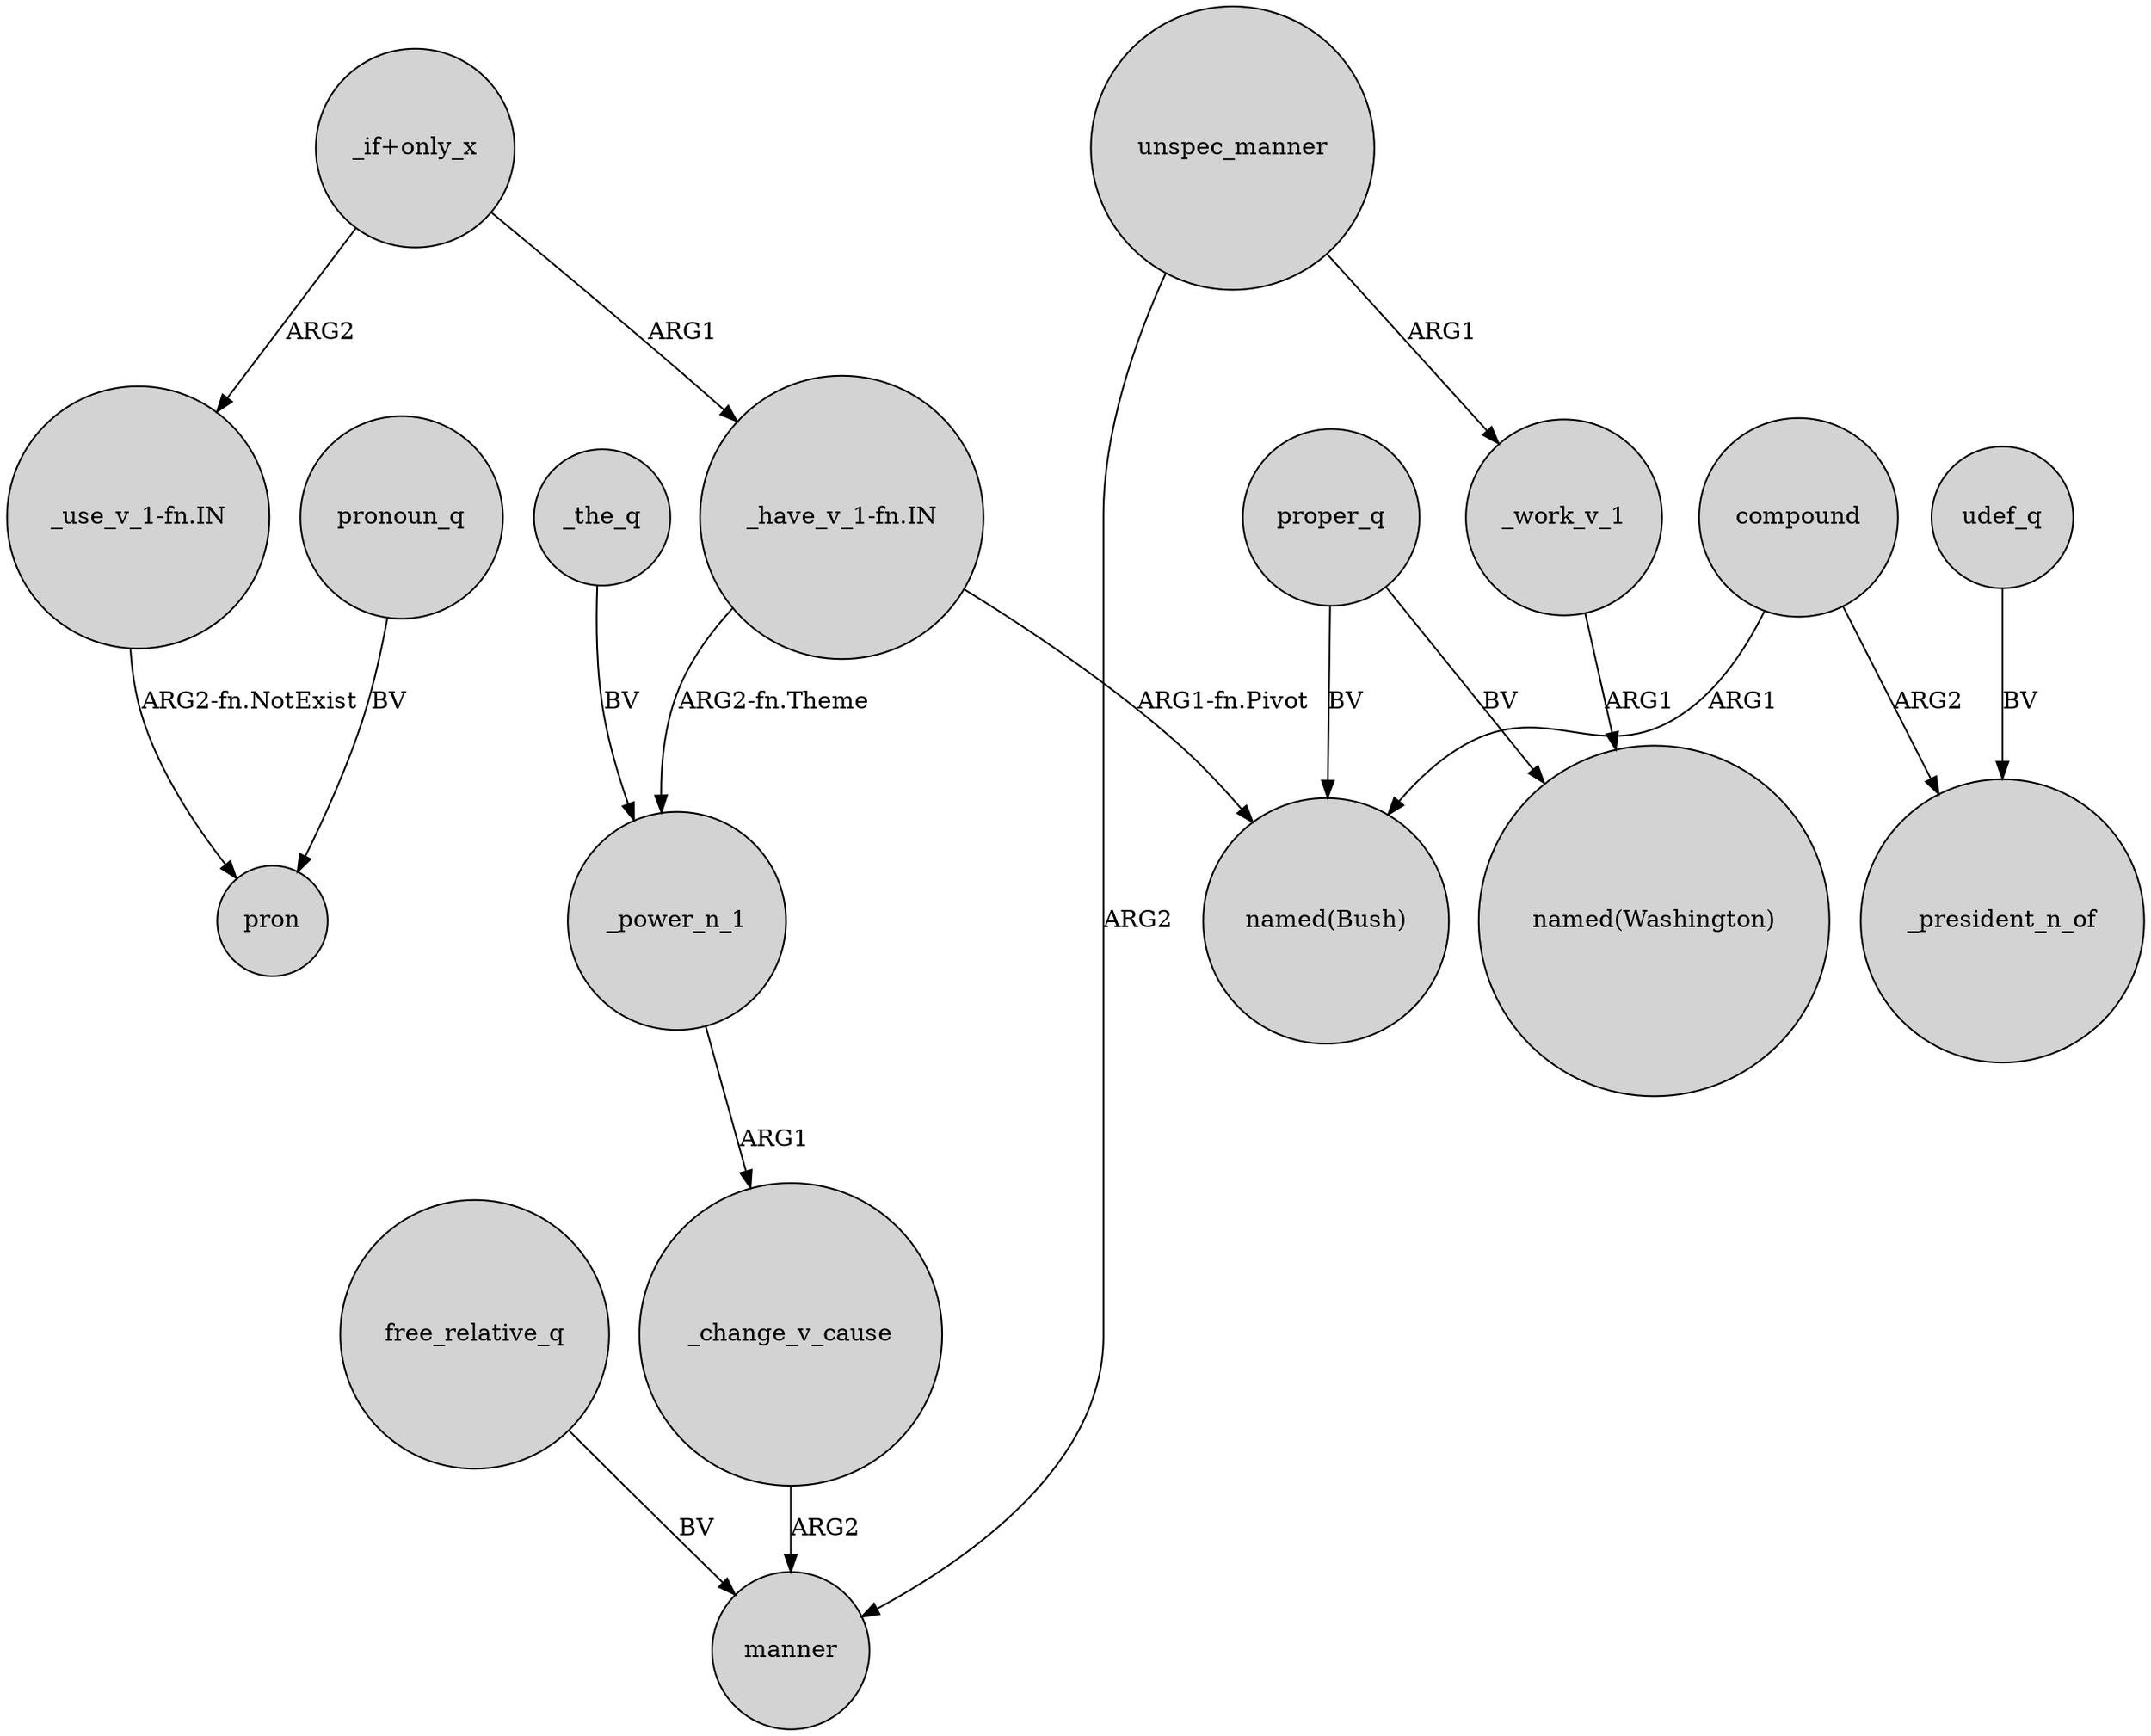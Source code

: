 digraph {
	node [shape=circle style=filled]
	"_use_v_1-fn.IN" -> pron [label="ARG2-fn.NotExist"]
	free_relative_q -> manner [label=BV]
	"_if+only_x" -> "_use_v_1-fn.IN" [label=ARG2]
	_power_n_1 -> _change_v_cause [label=ARG1]
	_the_q -> _power_n_1 [label=BV]
	proper_q -> "named(Washington)" [label=BV]
	udef_q -> _president_n_of [label=BV]
	compound -> _president_n_of [label=ARG2]
	"_if+only_x" -> "_have_v_1-fn.IN" [label=ARG1]
	pronoun_q -> pron [label=BV]
	unspec_manner -> _work_v_1 [label=ARG1]
	proper_q -> "named(Bush)" [label=BV]
	"_have_v_1-fn.IN" -> _power_n_1 [label="ARG2-fn.Theme"]
	unspec_manner -> manner [label=ARG2]
	"_have_v_1-fn.IN" -> "named(Bush)" [label="ARG1-fn.Pivot"]
	_change_v_cause -> manner [label=ARG2]
	compound -> "named(Bush)" [label=ARG1]
	_work_v_1 -> "named(Washington)" [label=ARG1]
}
